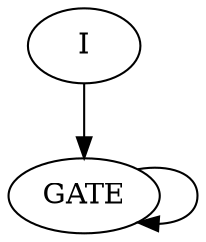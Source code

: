 
digraph test {

I [LABEL = "INPUT"];

GATE [LABEL = "NOT" ];

GATE [LABEL = "OUTPUT"];

I -> GATE -> GATE;

}
